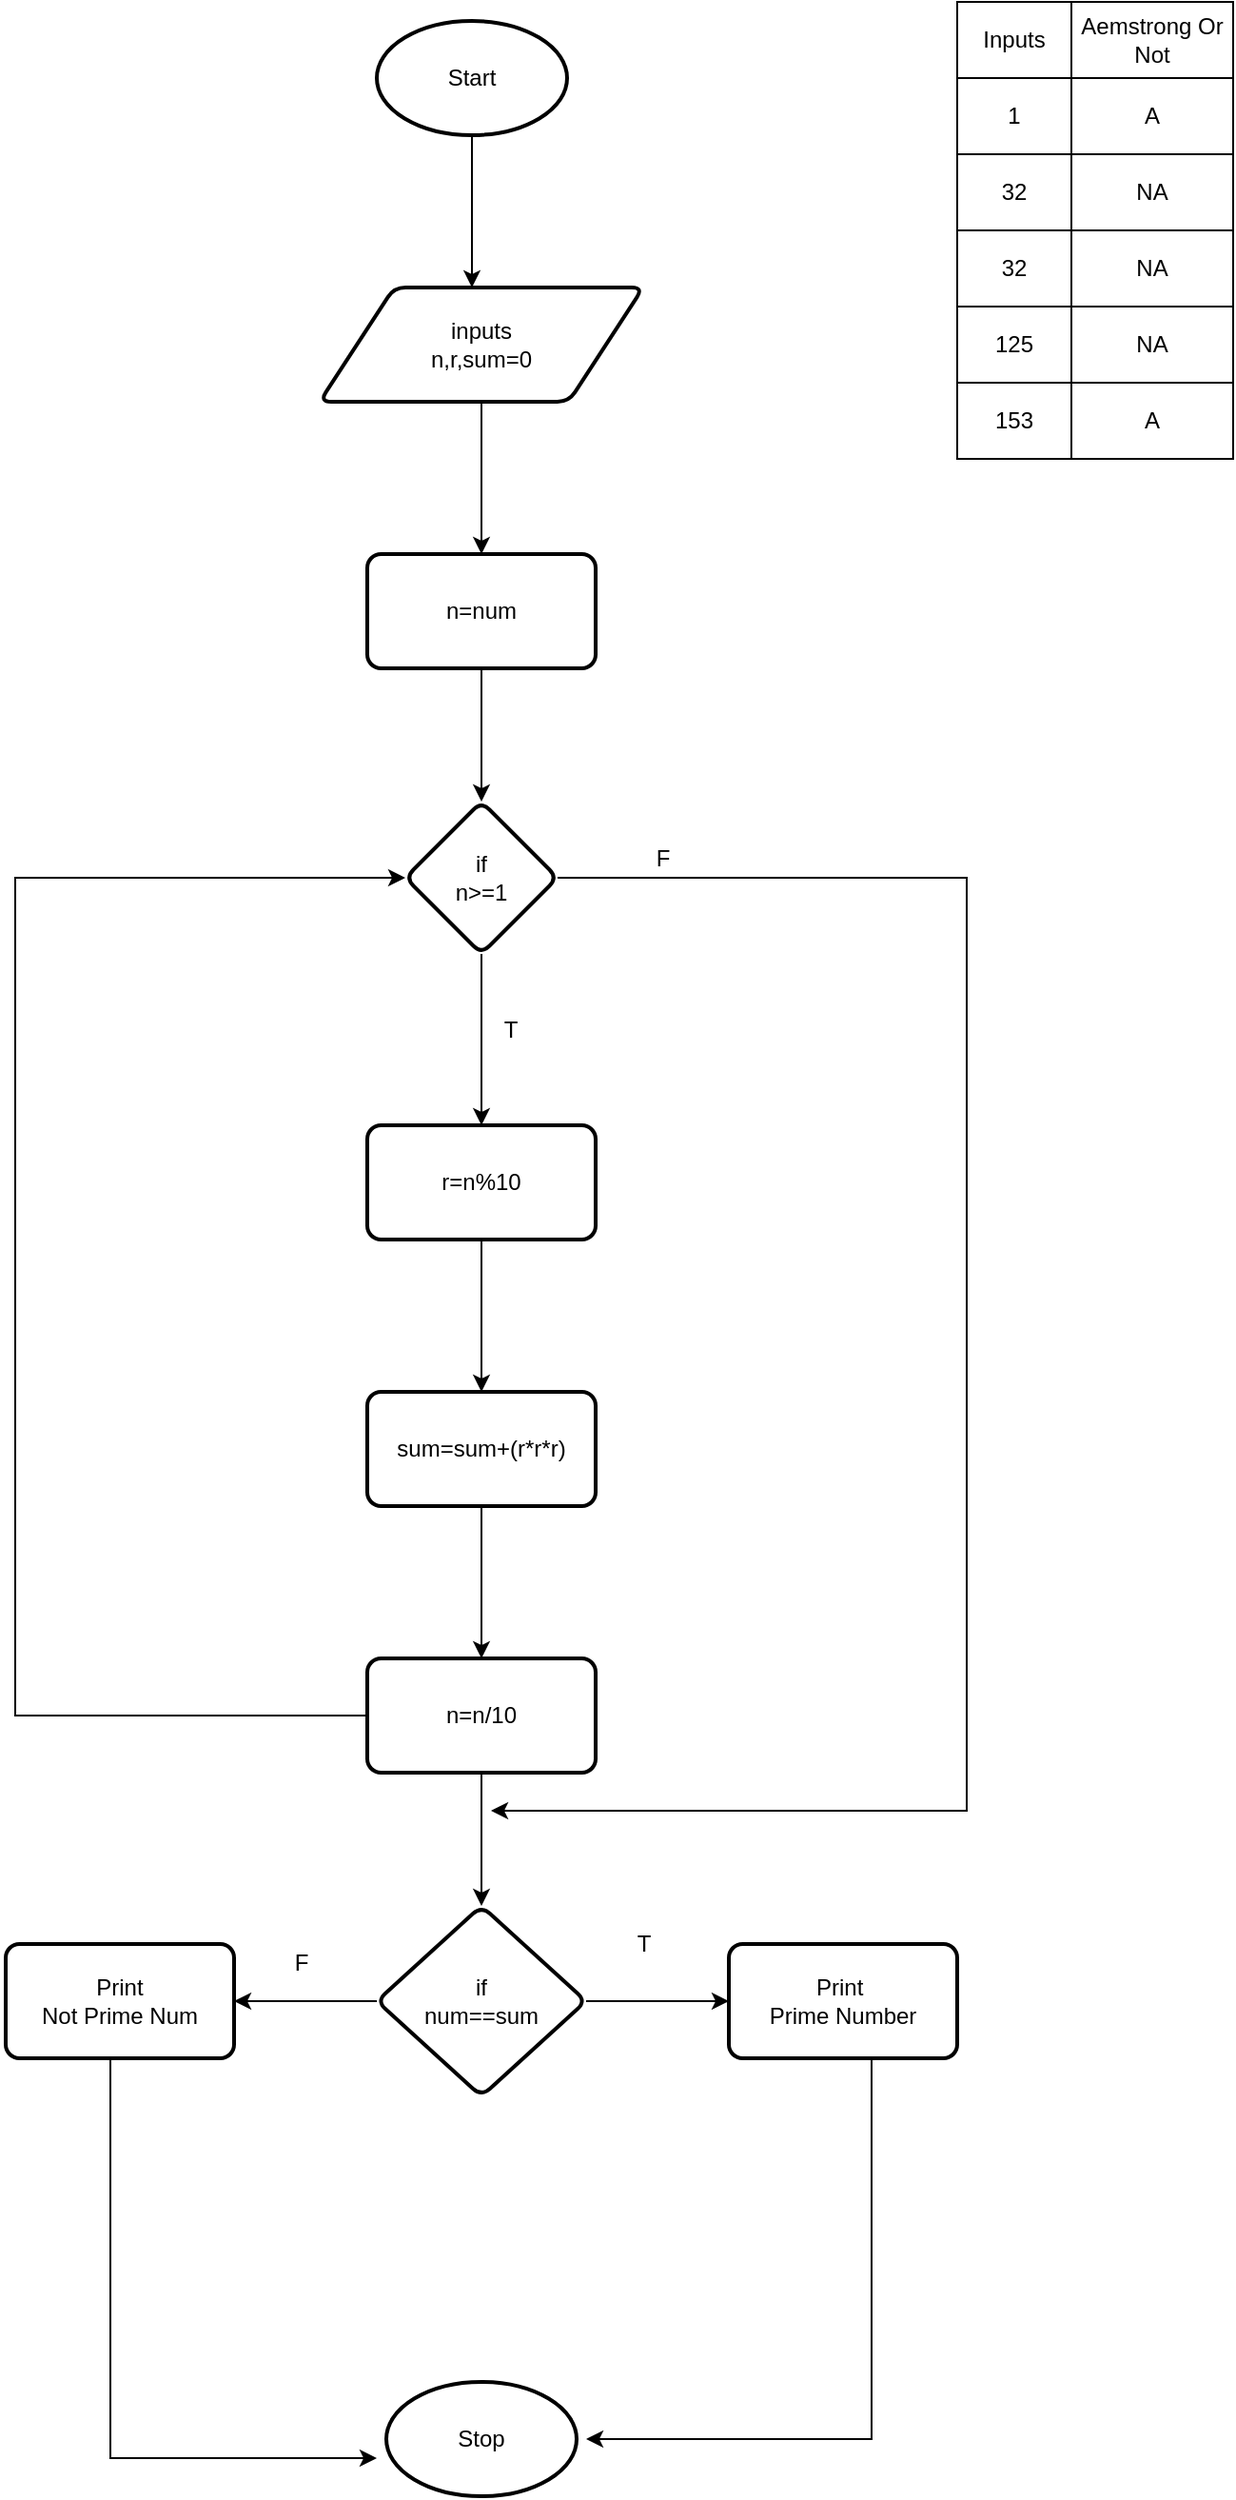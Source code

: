 <mxfile version="20.6.0" type="device" pages="2"><diagram id="sXDlF9wBWBEJk7LQXUX5" name="Page-1"><mxGraphModel dx="1299" dy="683" grid="1" gridSize="10" guides="1" tooltips="1" connect="1" arrows="1" fold="1" page="1" pageScale="1" pageWidth="850" pageHeight="1100" math="0" shadow="0"><root><mxCell id="0"/><mxCell id="1" parent="0"/><mxCell id="s1Jkqj3mCc2DpAzWqo33-3" value="" style="edgeStyle=orthogonalEdgeStyle;rounded=0;orthogonalLoop=1;jettySize=auto;html=1;" edge="1" parent="1" source="s1Jkqj3mCc2DpAzWqo33-1"><mxGeometry relative="1" as="geometry"><mxPoint x="440" y="180" as="targetPoint"/></mxGeometry></mxCell><mxCell id="s1Jkqj3mCc2DpAzWqo33-1" value="Start" style="strokeWidth=2;html=1;shape=mxgraph.flowchart.start_1;whiteSpace=wrap;" vertex="1" parent="1"><mxGeometry x="390" y="40" width="100" height="60" as="geometry"/></mxCell><mxCell id="s1Jkqj3mCc2DpAzWqo33-8" value="" style="edgeStyle=orthogonalEdgeStyle;rounded=0;orthogonalLoop=1;jettySize=auto;html=1;" edge="1" parent="1" source="s1Jkqj3mCc2DpAzWqo33-6" target="s1Jkqj3mCc2DpAzWqo33-7"><mxGeometry relative="1" as="geometry"/></mxCell><mxCell id="s1Jkqj3mCc2DpAzWqo33-6" value="inputs&lt;br&gt;n,r,sum=0" style="shape=parallelogram;html=1;strokeWidth=2;perimeter=parallelogramPerimeter;whiteSpace=wrap;rounded=1;arcSize=12;size=0.23;" vertex="1" parent="1"><mxGeometry x="360" y="180" width="170" height="60" as="geometry"/></mxCell><mxCell id="s1Jkqj3mCc2DpAzWqo33-10" value="" style="edgeStyle=orthogonalEdgeStyle;rounded=0;orthogonalLoop=1;jettySize=auto;html=1;" edge="1" parent="1" source="s1Jkqj3mCc2DpAzWqo33-7" target="s1Jkqj3mCc2DpAzWqo33-9"><mxGeometry relative="1" as="geometry"/></mxCell><mxCell id="s1Jkqj3mCc2DpAzWqo33-7" value="n=num" style="whiteSpace=wrap;html=1;strokeWidth=2;rounded=1;arcSize=12;" vertex="1" parent="1"><mxGeometry x="385" y="320" width="120" height="60" as="geometry"/></mxCell><mxCell id="s1Jkqj3mCc2DpAzWqo33-12" value="" style="edgeStyle=orthogonalEdgeStyle;rounded=0;orthogonalLoop=1;jettySize=auto;html=1;" edge="1" parent="1" source="s1Jkqj3mCc2DpAzWqo33-9" target="s1Jkqj3mCc2DpAzWqo33-11"><mxGeometry relative="1" as="geometry"/></mxCell><mxCell id="s1Jkqj3mCc2DpAzWqo33-22" style="edgeStyle=orthogonalEdgeStyle;rounded=0;orthogonalLoop=1;jettySize=auto;html=1;" edge="1" parent="1" source="s1Jkqj3mCc2DpAzWqo33-9"><mxGeometry relative="1" as="geometry"><mxPoint x="450" y="980" as="targetPoint"/><Array as="points"><mxPoint x="700" y="490"/><mxPoint x="700" y="980"/></Array></mxGeometry></mxCell><mxCell id="s1Jkqj3mCc2DpAzWqo33-9" value="if&lt;br&gt;n&amp;gt;=1" style="rhombus;whiteSpace=wrap;html=1;strokeWidth=2;rounded=1;arcSize=12;" vertex="1" parent="1"><mxGeometry x="405" y="450" width="80" height="80" as="geometry"/></mxCell><mxCell id="s1Jkqj3mCc2DpAzWqo33-14" value="" style="edgeStyle=orthogonalEdgeStyle;rounded=0;orthogonalLoop=1;jettySize=auto;html=1;" edge="1" parent="1" source="s1Jkqj3mCc2DpAzWqo33-11" target="s1Jkqj3mCc2DpAzWqo33-13"><mxGeometry relative="1" as="geometry"/></mxCell><mxCell id="s1Jkqj3mCc2DpAzWqo33-11" value="r=n%10" style="whiteSpace=wrap;html=1;strokeWidth=2;rounded=1;arcSize=12;" vertex="1" parent="1"><mxGeometry x="385" y="620" width="120" height="60" as="geometry"/></mxCell><mxCell id="s1Jkqj3mCc2DpAzWqo33-16" value="" style="edgeStyle=orthogonalEdgeStyle;rounded=0;orthogonalLoop=1;jettySize=auto;html=1;" edge="1" parent="1" source="s1Jkqj3mCc2DpAzWqo33-13" target="s1Jkqj3mCc2DpAzWqo33-15"><mxGeometry relative="1" as="geometry"/></mxCell><mxCell id="s1Jkqj3mCc2DpAzWqo33-13" value="sum=sum+(r*r*r)" style="whiteSpace=wrap;html=1;strokeWidth=2;rounded=1;arcSize=12;" vertex="1" parent="1"><mxGeometry x="385" y="760" width="120" height="60" as="geometry"/></mxCell><mxCell id="s1Jkqj3mCc2DpAzWqo33-18" value="" style="edgeStyle=orthogonalEdgeStyle;rounded=0;orthogonalLoop=1;jettySize=auto;html=1;" edge="1" parent="1" source="s1Jkqj3mCc2DpAzWqo33-15" target="s1Jkqj3mCc2DpAzWqo33-17"><mxGeometry relative="1" as="geometry"/></mxCell><mxCell id="s1Jkqj3mCc2DpAzWqo33-20" style="edgeStyle=orthogonalEdgeStyle;rounded=0;orthogonalLoop=1;jettySize=auto;html=1;entryX=0;entryY=0.5;entryDx=0;entryDy=0;" edge="1" parent="1" source="s1Jkqj3mCc2DpAzWqo33-15" target="s1Jkqj3mCc2DpAzWqo33-9"><mxGeometry relative="1" as="geometry"><mxPoint x="400" y="480" as="targetPoint"/><Array as="points"><mxPoint x="200" y="930"/><mxPoint x="200" y="490"/></Array></mxGeometry></mxCell><mxCell id="s1Jkqj3mCc2DpAzWqo33-15" value="n=n/10" style="whiteSpace=wrap;html=1;strokeWidth=2;rounded=1;arcSize=12;" vertex="1" parent="1"><mxGeometry x="385" y="900" width="120" height="60" as="geometry"/></mxCell><mxCell id="s1Jkqj3mCc2DpAzWqo33-26" value="" style="edgeStyle=orthogonalEdgeStyle;rounded=0;orthogonalLoop=1;jettySize=auto;html=1;" edge="1" parent="1" source="s1Jkqj3mCc2DpAzWqo33-17" target="s1Jkqj3mCc2DpAzWqo33-25"><mxGeometry relative="1" as="geometry"/></mxCell><mxCell id="s1Jkqj3mCc2DpAzWqo33-28" value="" style="edgeStyle=orthogonalEdgeStyle;rounded=0;orthogonalLoop=1;jettySize=auto;html=1;" edge="1" parent="1" source="s1Jkqj3mCc2DpAzWqo33-17" target="s1Jkqj3mCc2DpAzWqo33-27"><mxGeometry relative="1" as="geometry"/></mxCell><mxCell id="s1Jkqj3mCc2DpAzWqo33-17" value="if&lt;br&gt;num==sum" style="rhombus;whiteSpace=wrap;html=1;strokeWidth=2;rounded=1;arcSize=12;" vertex="1" parent="1"><mxGeometry x="390" y="1030" width="110" height="100" as="geometry"/></mxCell><mxCell id="s1Jkqj3mCc2DpAzWqo33-23" value="F" style="text;html=1;align=center;verticalAlign=middle;resizable=0;points=[];autosize=1;strokeColor=none;fillColor=none;" vertex="1" parent="1"><mxGeometry x="525" y="465" width="30" height="30" as="geometry"/></mxCell><mxCell id="s1Jkqj3mCc2DpAzWqo33-24" value="T" style="text;html=1;align=center;verticalAlign=middle;resizable=0;points=[];autosize=1;strokeColor=none;fillColor=none;" vertex="1" parent="1"><mxGeometry x="445" y="555" width="30" height="30" as="geometry"/></mxCell><mxCell id="s1Jkqj3mCc2DpAzWqo33-31" style="edgeStyle=orthogonalEdgeStyle;rounded=0;orthogonalLoop=1;jettySize=auto;html=1;" edge="1" parent="1" source="s1Jkqj3mCc2DpAzWqo33-25"><mxGeometry relative="1" as="geometry"><mxPoint x="500" y="1310" as="targetPoint"/><Array as="points"><mxPoint x="650" y="1310"/></Array></mxGeometry></mxCell><mxCell id="s1Jkqj3mCc2DpAzWqo33-25" value="Print&amp;nbsp;&lt;br&gt;Prime Number" style="whiteSpace=wrap;html=1;strokeWidth=2;rounded=1;arcSize=12;" vertex="1" parent="1"><mxGeometry x="575" y="1050" width="120" height="60" as="geometry"/></mxCell><mxCell id="s1Jkqj3mCc2DpAzWqo33-33" style="edgeStyle=orthogonalEdgeStyle;rounded=0;orthogonalLoop=1;jettySize=auto;html=1;" edge="1" parent="1" source="s1Jkqj3mCc2DpAzWqo33-27"><mxGeometry relative="1" as="geometry"><mxPoint x="390" y="1320" as="targetPoint"/><Array as="points"><mxPoint x="250" y="1320"/></Array></mxGeometry></mxCell><mxCell id="s1Jkqj3mCc2DpAzWqo33-27" value="Print&lt;br&gt;Not Prime Num" style="whiteSpace=wrap;html=1;strokeWidth=2;rounded=1;arcSize=12;" vertex="1" parent="1"><mxGeometry x="195" y="1050" width="120" height="60" as="geometry"/></mxCell><mxCell id="s1Jkqj3mCc2DpAzWqo33-29" value="Stop" style="strokeWidth=2;html=1;shape=mxgraph.flowchart.start_1;whiteSpace=wrap;" vertex="1" parent="1"><mxGeometry x="395" y="1280" width="100" height="60" as="geometry"/></mxCell><mxCell id="s1Jkqj3mCc2DpAzWqo33-35" value="T" style="text;html=1;align=center;verticalAlign=middle;resizable=0;points=[];autosize=1;strokeColor=none;fillColor=none;" vertex="1" parent="1"><mxGeometry x="515" y="1035" width="30" height="30" as="geometry"/></mxCell><mxCell id="s1Jkqj3mCc2DpAzWqo33-36" value="F" style="text;html=1;align=center;verticalAlign=middle;resizable=0;points=[];autosize=1;strokeColor=none;fillColor=none;" vertex="1" parent="1"><mxGeometry x="335" y="1045" width="30" height="30" as="geometry"/></mxCell><mxCell id="dXfNyql1nQc1HiwkyesG-17" value="" style="shape=table;startSize=0;container=1;collapsible=0;childLayout=tableLayout;" vertex="1" parent="1"><mxGeometry x="695" y="30" width="145" height="240" as="geometry"/></mxCell><mxCell id="dXfNyql1nQc1HiwkyesG-18" value="" style="shape=tableRow;horizontal=0;startSize=0;swimlaneHead=0;swimlaneBody=0;top=0;left=0;bottom=0;right=0;collapsible=0;dropTarget=0;fillColor=none;points=[[0,0.5],[1,0.5]];portConstraint=eastwest;" vertex="1" parent="dXfNyql1nQc1HiwkyesG-17"><mxGeometry width="145" height="40" as="geometry"/></mxCell><mxCell id="dXfNyql1nQc1HiwkyesG-19" value="Inputs" style="shape=partialRectangle;html=1;whiteSpace=wrap;connectable=0;overflow=hidden;fillColor=none;top=0;left=0;bottom=0;right=0;pointerEvents=1;" vertex="1" parent="dXfNyql1nQc1HiwkyesG-18"><mxGeometry width="60" height="40" as="geometry"><mxRectangle width="60" height="40" as="alternateBounds"/></mxGeometry></mxCell><mxCell id="dXfNyql1nQc1HiwkyesG-20" value="Aemstrong Or Not" style="shape=partialRectangle;html=1;whiteSpace=wrap;connectable=0;overflow=hidden;fillColor=none;top=0;left=0;bottom=0;right=0;pointerEvents=1;" vertex="1" parent="dXfNyql1nQc1HiwkyesG-18"><mxGeometry x="60" width="85" height="40" as="geometry"><mxRectangle width="85" height="40" as="alternateBounds"/></mxGeometry></mxCell><mxCell id="dXfNyql1nQc1HiwkyesG-21" value="" style="shape=tableRow;horizontal=0;startSize=0;swimlaneHead=0;swimlaneBody=0;top=0;left=0;bottom=0;right=0;collapsible=0;dropTarget=0;fillColor=none;points=[[0,0.5],[1,0.5]];portConstraint=eastwest;" vertex="1" parent="dXfNyql1nQc1HiwkyesG-17"><mxGeometry y="40" width="145" height="40" as="geometry"/></mxCell><mxCell id="dXfNyql1nQc1HiwkyesG-22" value="1" style="shape=partialRectangle;html=1;whiteSpace=wrap;connectable=0;overflow=hidden;fillColor=none;top=0;left=0;bottom=0;right=0;pointerEvents=1;" vertex="1" parent="dXfNyql1nQc1HiwkyesG-21"><mxGeometry width="60" height="40" as="geometry"><mxRectangle width="60" height="40" as="alternateBounds"/></mxGeometry></mxCell><mxCell id="dXfNyql1nQc1HiwkyesG-23" value="A" style="shape=partialRectangle;html=1;whiteSpace=wrap;connectable=0;overflow=hidden;fillColor=none;top=0;left=0;bottom=0;right=0;pointerEvents=1;" vertex="1" parent="dXfNyql1nQc1HiwkyesG-21"><mxGeometry x="60" width="85" height="40" as="geometry"><mxRectangle width="85" height="40" as="alternateBounds"/></mxGeometry></mxCell><mxCell id="dXfNyql1nQc1HiwkyesG-33" value="" style="shape=tableRow;horizontal=0;startSize=0;swimlaneHead=0;swimlaneBody=0;top=0;left=0;bottom=0;right=0;collapsible=0;dropTarget=0;fillColor=none;points=[[0,0.5],[1,0.5]];portConstraint=eastwest;" vertex="1" parent="dXfNyql1nQc1HiwkyesG-17"><mxGeometry y="80" width="145" height="40" as="geometry"/></mxCell><mxCell id="dXfNyql1nQc1HiwkyesG-34" value="32" style="shape=partialRectangle;html=1;whiteSpace=wrap;connectable=0;overflow=hidden;fillColor=none;top=0;left=0;bottom=0;right=0;pointerEvents=1;" vertex="1" parent="dXfNyql1nQc1HiwkyesG-33"><mxGeometry width="60" height="40" as="geometry"><mxRectangle width="60" height="40" as="alternateBounds"/></mxGeometry></mxCell><mxCell id="dXfNyql1nQc1HiwkyesG-35" value="NA" style="shape=partialRectangle;html=1;whiteSpace=wrap;connectable=0;overflow=hidden;fillColor=none;top=0;left=0;bottom=0;right=0;pointerEvents=1;" vertex="1" parent="dXfNyql1nQc1HiwkyesG-33"><mxGeometry x="60" width="85" height="40" as="geometry"><mxRectangle width="85" height="40" as="alternateBounds"/></mxGeometry></mxCell><mxCell id="dXfNyql1nQc1HiwkyesG-24" value="" style="shape=tableRow;horizontal=0;startSize=0;swimlaneHead=0;swimlaneBody=0;top=0;left=0;bottom=0;right=0;collapsible=0;dropTarget=0;fillColor=none;points=[[0,0.5],[1,0.5]];portConstraint=eastwest;" vertex="1" parent="dXfNyql1nQc1HiwkyesG-17"><mxGeometry y="120" width="145" height="40" as="geometry"/></mxCell><mxCell id="dXfNyql1nQc1HiwkyesG-25" value="32" style="shape=partialRectangle;html=1;whiteSpace=wrap;connectable=0;overflow=hidden;fillColor=none;top=0;left=0;bottom=0;right=0;pointerEvents=1;" vertex="1" parent="dXfNyql1nQc1HiwkyesG-24"><mxGeometry width="60" height="40" as="geometry"><mxRectangle width="60" height="40" as="alternateBounds"/></mxGeometry></mxCell><mxCell id="dXfNyql1nQc1HiwkyesG-26" value="NA" style="shape=partialRectangle;html=1;whiteSpace=wrap;connectable=0;overflow=hidden;fillColor=none;top=0;left=0;bottom=0;right=0;pointerEvents=1;" vertex="1" parent="dXfNyql1nQc1HiwkyesG-24"><mxGeometry x="60" width="85" height="40" as="geometry"><mxRectangle width="85" height="40" as="alternateBounds"/></mxGeometry></mxCell><mxCell id="dXfNyql1nQc1HiwkyesG-27" value="" style="shape=tableRow;horizontal=0;startSize=0;swimlaneHead=0;swimlaneBody=0;top=0;left=0;bottom=0;right=0;collapsible=0;dropTarget=0;fillColor=none;points=[[0,0.5],[1,0.5]];portConstraint=eastwest;" vertex="1" parent="dXfNyql1nQc1HiwkyesG-17"><mxGeometry y="160" width="145" height="40" as="geometry"/></mxCell><mxCell id="dXfNyql1nQc1HiwkyesG-28" value="125" style="shape=partialRectangle;html=1;whiteSpace=wrap;connectable=0;overflow=hidden;fillColor=none;top=0;left=0;bottom=0;right=0;pointerEvents=1;" vertex="1" parent="dXfNyql1nQc1HiwkyesG-27"><mxGeometry width="60" height="40" as="geometry"><mxRectangle width="60" height="40" as="alternateBounds"/></mxGeometry></mxCell><mxCell id="dXfNyql1nQc1HiwkyesG-29" value="NA" style="shape=partialRectangle;html=1;whiteSpace=wrap;connectable=0;overflow=hidden;fillColor=none;top=0;left=0;bottom=0;right=0;pointerEvents=1;" vertex="1" parent="dXfNyql1nQc1HiwkyesG-27"><mxGeometry x="60" width="85" height="40" as="geometry"><mxRectangle width="85" height="40" as="alternateBounds"/></mxGeometry></mxCell><mxCell id="dXfNyql1nQc1HiwkyesG-30" value="" style="shape=tableRow;horizontal=0;startSize=0;swimlaneHead=0;swimlaneBody=0;top=0;left=0;bottom=0;right=0;collapsible=0;dropTarget=0;fillColor=none;points=[[0,0.5],[1,0.5]];portConstraint=eastwest;" vertex="1" parent="dXfNyql1nQc1HiwkyesG-17"><mxGeometry y="200" width="145" height="40" as="geometry"/></mxCell><mxCell id="dXfNyql1nQc1HiwkyesG-31" value="153" style="shape=partialRectangle;html=1;whiteSpace=wrap;connectable=0;overflow=hidden;fillColor=none;top=0;left=0;bottom=0;right=0;pointerEvents=1;" vertex="1" parent="dXfNyql1nQc1HiwkyesG-30"><mxGeometry width="60" height="40" as="geometry"><mxRectangle width="60" height="40" as="alternateBounds"/></mxGeometry></mxCell><mxCell id="dXfNyql1nQc1HiwkyesG-32" value="A" style="shape=partialRectangle;html=1;whiteSpace=wrap;connectable=0;overflow=hidden;fillColor=none;top=0;left=0;bottom=0;right=0;pointerEvents=1;" vertex="1" parent="dXfNyql1nQc1HiwkyesG-30"><mxGeometry x="60" width="85" height="40" as="geometry"><mxRectangle width="85" height="40" as="alternateBounds"/></mxGeometry></mxCell></root></mxGraphModel></diagram><diagram id="Ifjrkwvg4sBnp-LzrTSx" name="Page-2"><mxGraphModel dx="992" dy="539" grid="1" gridSize="10" guides="1" tooltips="1" connect="1" arrows="1" fold="1" page="1" pageScale="1" pageWidth="850" pageHeight="1100" math="0" shadow="0"><root><mxCell id="0"/><mxCell id="1" parent="0"/></root></mxGraphModel></diagram></mxfile>